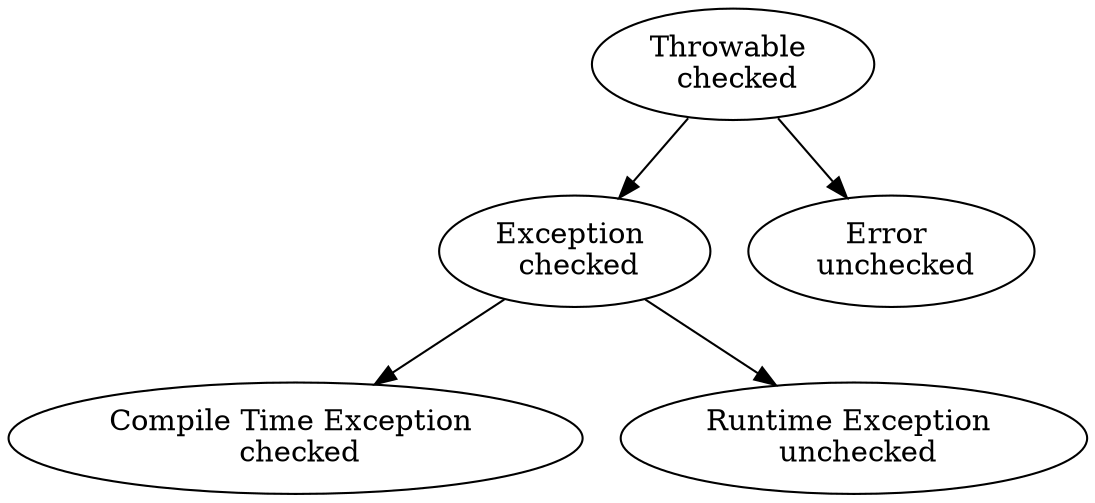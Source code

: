 digraph Exceptions{

  throwable [label = "Throwable \n checked"];
  exception [label = "Exception \n checked"];
  compileExc [label = "Compile Time Exception \n checked"];
  runtimeExc [label = "Runtime Exception \n unchecked"];
  error [label = "Error \n unchecked"];

  throwable -> exception;
  throwable -> error;
  exception -> runtimeExc;
  exception -> compileExc;
}